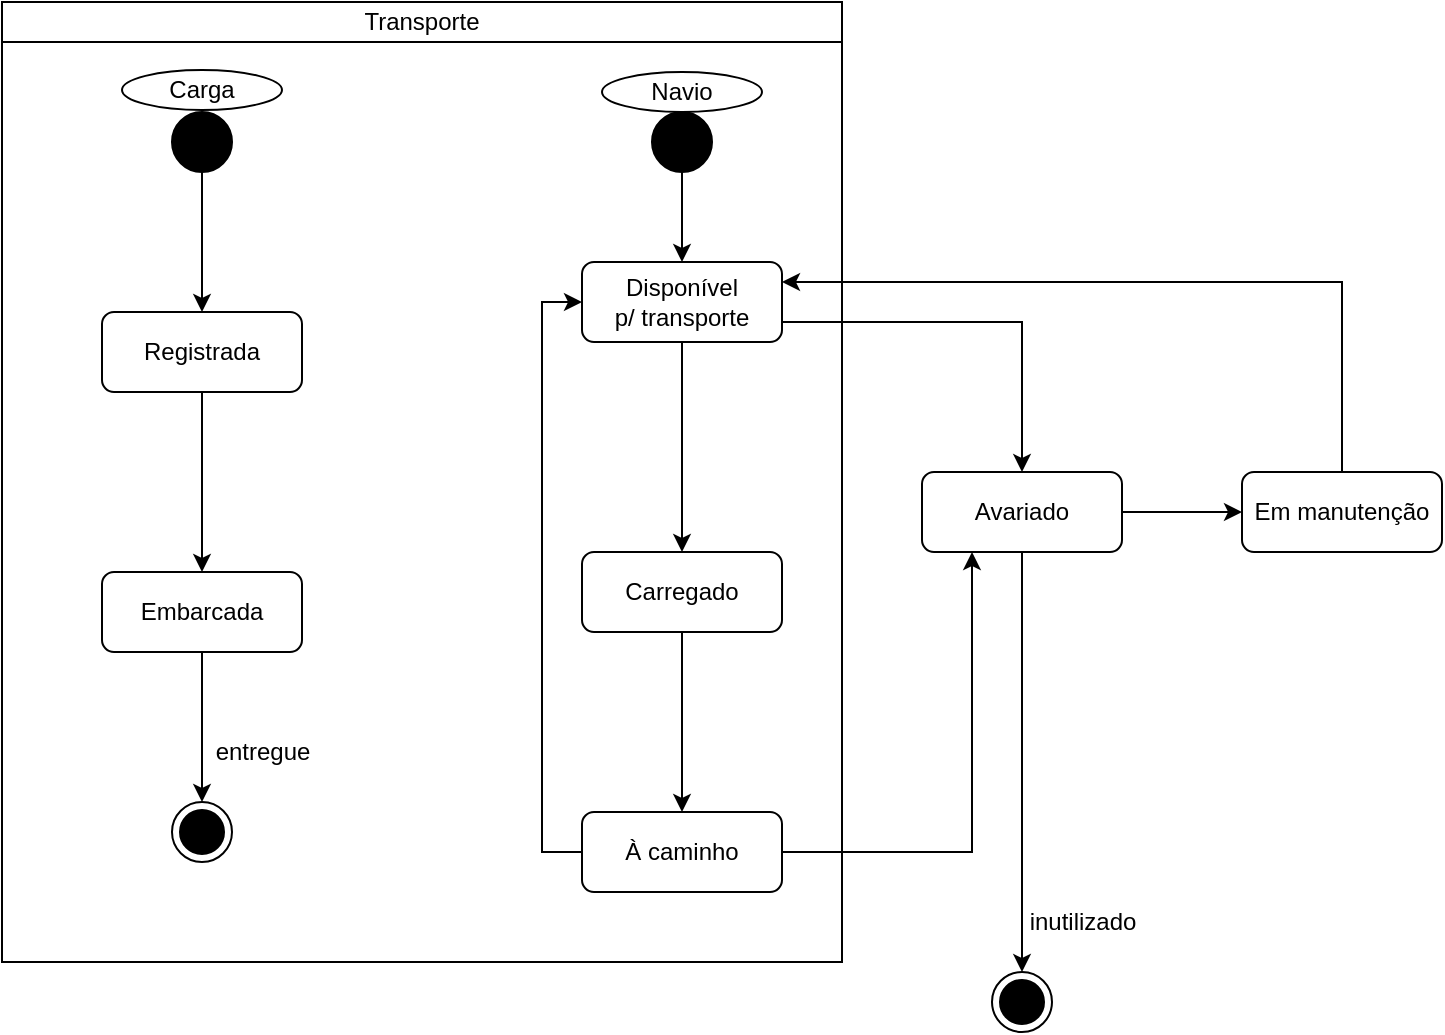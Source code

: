<mxfile version="20.8.5" type="google"><diagram id="VOiBP9YrZJqyxfc_KXY5" name="Página-1"><mxGraphModel grid="1" page="1" gridSize="10" guides="1" tooltips="1" connect="1" arrows="1" fold="1" pageScale="1" pageWidth="827" pageHeight="1169" math="0" shadow="0"><root><mxCell id="0"/><mxCell id="1" parent="0"/><mxCell id="z8xmsde4XwGBBemxTEtV-30" value="" style="rounded=0;whiteSpace=wrap;html=1;" vertex="1" parent="1"><mxGeometry x="50" y="100" width="420" height="460" as="geometry"/></mxCell><mxCell id="z8xmsde4XwGBBemxTEtV-14" style="edgeStyle=orthogonalEdgeStyle;rounded=0;orthogonalLoop=1;jettySize=auto;html=1;exitX=0.5;exitY=1;exitDx=0;exitDy=0;entryX=0.5;entryY=0;entryDx=0;entryDy=0;" edge="1" parent="1" source="z8xmsde4XwGBBemxTEtV-1" target="z8xmsde4XwGBBemxTEtV-2"><mxGeometry relative="1" as="geometry"/></mxCell><mxCell id="z8xmsde4XwGBBemxTEtV-1" value="" style="ellipse;fillColor=strokeColor;" vertex="1" parent="1"><mxGeometry x="135" y="135" width="30" height="30" as="geometry"/></mxCell><mxCell id="z8xmsde4XwGBBemxTEtV-2" value="Registrada" style="rounded=1;whiteSpace=wrap;html=1;" vertex="1" parent="1"><mxGeometry x="100" y="235" width="100" height="40" as="geometry"/></mxCell><mxCell id="z8xmsde4XwGBBemxTEtV-36" style="edgeStyle=orthogonalEdgeStyle;rounded=0;orthogonalLoop=1;jettySize=auto;html=1;exitX=0.5;exitY=1;exitDx=0;exitDy=0;entryX=0.5;entryY=0;entryDx=0;entryDy=0;" edge="1" parent="1" source="z8xmsde4XwGBBemxTEtV-3" target="z8xmsde4XwGBBemxTEtV-9"><mxGeometry relative="1" as="geometry"/></mxCell><mxCell id="z8xmsde4XwGBBemxTEtV-3" value="Embarcada" style="rounded=1;whiteSpace=wrap;html=1;" vertex="1" parent="1"><mxGeometry x="100" y="365" width="100" height="40" as="geometry"/></mxCell><mxCell id="z8xmsde4XwGBBemxTEtV-15" style="edgeStyle=orthogonalEdgeStyle;rounded=0;orthogonalLoop=1;jettySize=auto;html=1;exitX=0.5;exitY=1;exitDx=0;exitDy=0;entryX=0.5;entryY=0;entryDx=0;entryDy=0;" edge="1" parent="1" source="z8xmsde4XwGBBemxTEtV-5" target="z8xmsde4XwGBBemxTEtV-6"><mxGeometry relative="1" as="geometry"/></mxCell><mxCell id="z8xmsde4XwGBBemxTEtV-5" value="" style="ellipse;fillColor=strokeColor;" vertex="1" parent="1"><mxGeometry x="375" y="135" width="30" height="30" as="geometry"/></mxCell><mxCell id="z8xmsde4XwGBBemxTEtV-16" style="edgeStyle=orthogonalEdgeStyle;rounded=0;orthogonalLoop=1;jettySize=auto;html=1;exitX=0.5;exitY=1;exitDx=0;exitDy=0;entryX=0.5;entryY=0;entryDx=0;entryDy=0;" edge="1" parent="1" source="z8xmsde4XwGBBemxTEtV-6" target="z8xmsde4XwGBBemxTEtV-7"><mxGeometry relative="1" as="geometry"/></mxCell><mxCell id="z8xmsde4XwGBBemxTEtV-18" style="edgeStyle=orthogonalEdgeStyle;rounded=0;orthogonalLoop=1;jettySize=auto;html=1;exitX=1;exitY=0.75;exitDx=0;exitDy=0;entryX=0.5;entryY=0;entryDx=0;entryDy=0;" edge="1" parent="1" source="z8xmsde4XwGBBemxTEtV-6" target="z8xmsde4XwGBBemxTEtV-17"><mxGeometry relative="1" as="geometry"/></mxCell><mxCell id="z8xmsde4XwGBBemxTEtV-6" value="Disponível&lt;br&gt;p/ transporte" style="rounded=1;whiteSpace=wrap;html=1;" vertex="1" parent="1"><mxGeometry x="340" y="210" width="100" height="40" as="geometry"/></mxCell><mxCell id="z8xmsde4XwGBBemxTEtV-26" style="edgeStyle=orthogonalEdgeStyle;rounded=0;orthogonalLoop=1;jettySize=auto;html=1;exitX=0.5;exitY=1;exitDx=0;exitDy=0;entryX=0.5;entryY=0;entryDx=0;entryDy=0;" edge="1" parent="1" source="z8xmsde4XwGBBemxTEtV-7" target="z8xmsde4XwGBBemxTEtV-25"><mxGeometry relative="1" as="geometry"/></mxCell><mxCell id="z8xmsde4XwGBBemxTEtV-7" value="Carregado" style="rounded=1;whiteSpace=wrap;html=1;" vertex="1" parent="1"><mxGeometry x="340" y="355" width="100" height="40" as="geometry"/></mxCell><mxCell id="z8xmsde4XwGBBemxTEtV-9" value="" style="ellipse;html=1;shape=endState;fillColor=strokeColor;" vertex="1" parent="1"><mxGeometry x="135" y="480" width="30" height="30" as="geometry"/></mxCell><mxCell id="z8xmsde4XwGBBemxTEtV-10" value="" style="endArrow=classic;html=1;rounded=0;exitX=0.5;exitY=1;exitDx=0;exitDy=0;entryX=0.5;entryY=0;entryDx=0;entryDy=0;" edge="1" parent="1" source="z8xmsde4XwGBBemxTEtV-2" target="z8xmsde4XwGBBemxTEtV-3"><mxGeometry width="50" height="50" relative="1" as="geometry"><mxPoint x="320" y="405" as="sourcePoint"/><mxPoint x="370" y="355" as="targetPoint"/></mxGeometry></mxCell><mxCell id="z8xmsde4XwGBBemxTEtV-20" style="edgeStyle=orthogonalEdgeStyle;rounded=0;orthogonalLoop=1;jettySize=auto;html=1;exitX=1;exitY=0.5;exitDx=0;exitDy=0;entryX=0;entryY=0.5;entryDx=0;entryDy=0;" edge="1" parent="1" source="z8xmsde4XwGBBemxTEtV-17" target="z8xmsde4XwGBBemxTEtV-19"><mxGeometry relative="1" as="geometry"/></mxCell><mxCell id="z8xmsde4XwGBBemxTEtV-24" style="edgeStyle=orthogonalEdgeStyle;rounded=0;orthogonalLoop=1;jettySize=auto;html=1;exitX=0.5;exitY=1;exitDx=0;exitDy=0;entryX=0.5;entryY=0;entryDx=0;entryDy=0;" edge="1" parent="1" source="z8xmsde4XwGBBemxTEtV-17" target="z8xmsde4XwGBBemxTEtV-23"><mxGeometry relative="1" as="geometry"/></mxCell><mxCell id="z8xmsde4XwGBBemxTEtV-17" value="Avariado" style="rounded=1;whiteSpace=wrap;html=1;" vertex="1" parent="1"><mxGeometry x="510" y="315" width="100" height="40" as="geometry"/></mxCell><mxCell id="z8xmsde4XwGBBemxTEtV-21" style="edgeStyle=orthogonalEdgeStyle;rounded=0;orthogonalLoop=1;jettySize=auto;html=1;exitX=0.5;exitY=0;exitDx=0;exitDy=0;entryX=1;entryY=0.25;entryDx=0;entryDy=0;" edge="1" parent="1" source="z8xmsde4XwGBBemxTEtV-19" target="z8xmsde4XwGBBemxTEtV-6"><mxGeometry relative="1" as="geometry"><Array as="points"><mxPoint x="720" y="220"/></Array></mxGeometry></mxCell><mxCell id="z8xmsde4XwGBBemxTEtV-19" value="Em manutenção" style="rounded=1;whiteSpace=wrap;html=1;" vertex="1" parent="1"><mxGeometry x="670" y="315" width="100" height="40" as="geometry"/></mxCell><mxCell id="z8xmsde4XwGBBemxTEtV-23" value="" style="ellipse;html=1;shape=endState;fillColor=strokeColor;" vertex="1" parent="1"><mxGeometry x="545" y="565" width="30" height="30" as="geometry"/></mxCell><mxCell id="z8xmsde4XwGBBemxTEtV-27" style="edgeStyle=orthogonalEdgeStyle;rounded=0;orthogonalLoop=1;jettySize=auto;html=1;exitX=0;exitY=0.5;exitDx=0;exitDy=0;entryX=0;entryY=0.5;entryDx=0;entryDy=0;" edge="1" parent="1" source="z8xmsde4XwGBBemxTEtV-25" target="z8xmsde4XwGBBemxTEtV-6"><mxGeometry relative="1" as="geometry"/></mxCell><mxCell id="z8xmsde4XwGBBemxTEtV-28" style="edgeStyle=orthogonalEdgeStyle;rounded=0;orthogonalLoop=1;jettySize=auto;html=1;exitX=1;exitY=0.5;exitDx=0;exitDy=0;entryX=0.25;entryY=1;entryDx=0;entryDy=0;" edge="1" parent="1" source="z8xmsde4XwGBBemxTEtV-25" target="z8xmsde4XwGBBemxTEtV-17"><mxGeometry relative="1" as="geometry"/></mxCell><mxCell id="z8xmsde4XwGBBemxTEtV-25" value="À caminho" style="rounded=1;whiteSpace=wrap;html=1;" vertex="1" parent="1"><mxGeometry x="340" y="485" width="100" height="40" as="geometry"/></mxCell><mxCell id="z8xmsde4XwGBBemxTEtV-32" value="Carga" style="ellipse;whiteSpace=wrap;html=1;" vertex="1" parent="1"><mxGeometry x="110" y="114" width="80" height="20" as="geometry"/></mxCell><mxCell id="z8xmsde4XwGBBemxTEtV-33" value="Navio" style="ellipse;whiteSpace=wrap;html=1;" vertex="1" parent="1"><mxGeometry x="350" y="115" width="80" height="20" as="geometry"/></mxCell><mxCell id="z8xmsde4XwGBBemxTEtV-34" value="Transporte" style="rounded=0;whiteSpace=wrap;html=1;" vertex="1" parent="1"><mxGeometry x="50" y="80" width="420" height="20" as="geometry"/></mxCell><mxCell id="z8xmsde4XwGBBemxTEtV-35" value="inutilizado" style="text;html=1;align=center;verticalAlign=middle;resizable=0;points=[];autosize=1;strokeColor=none;fillColor=none;" vertex="1" parent="1"><mxGeometry x="550" y="525" width="80" height="30" as="geometry"/></mxCell><mxCell id="z8xmsde4XwGBBemxTEtV-37" value="entregue" style="text;html=1;align=center;verticalAlign=middle;resizable=0;points=[];autosize=1;strokeColor=none;fillColor=none;" vertex="1" parent="1"><mxGeometry x="145" y="440" width="70" height="30" as="geometry"/></mxCell><mxCell id="z8xmsde4XwGBBemxTEtV-38" style="edgeStyle=orthogonalEdgeStyle;rounded=0;orthogonalLoop=1;jettySize=auto;html=1;exitX=0.5;exitY=1;exitDx=0;exitDy=0;" edge="1" parent="1" source="z8xmsde4XwGBBemxTEtV-30" target="z8xmsde4XwGBBemxTEtV-30"><mxGeometry relative="1" as="geometry"/></mxCell></root></mxGraphModel></diagram></mxfile>